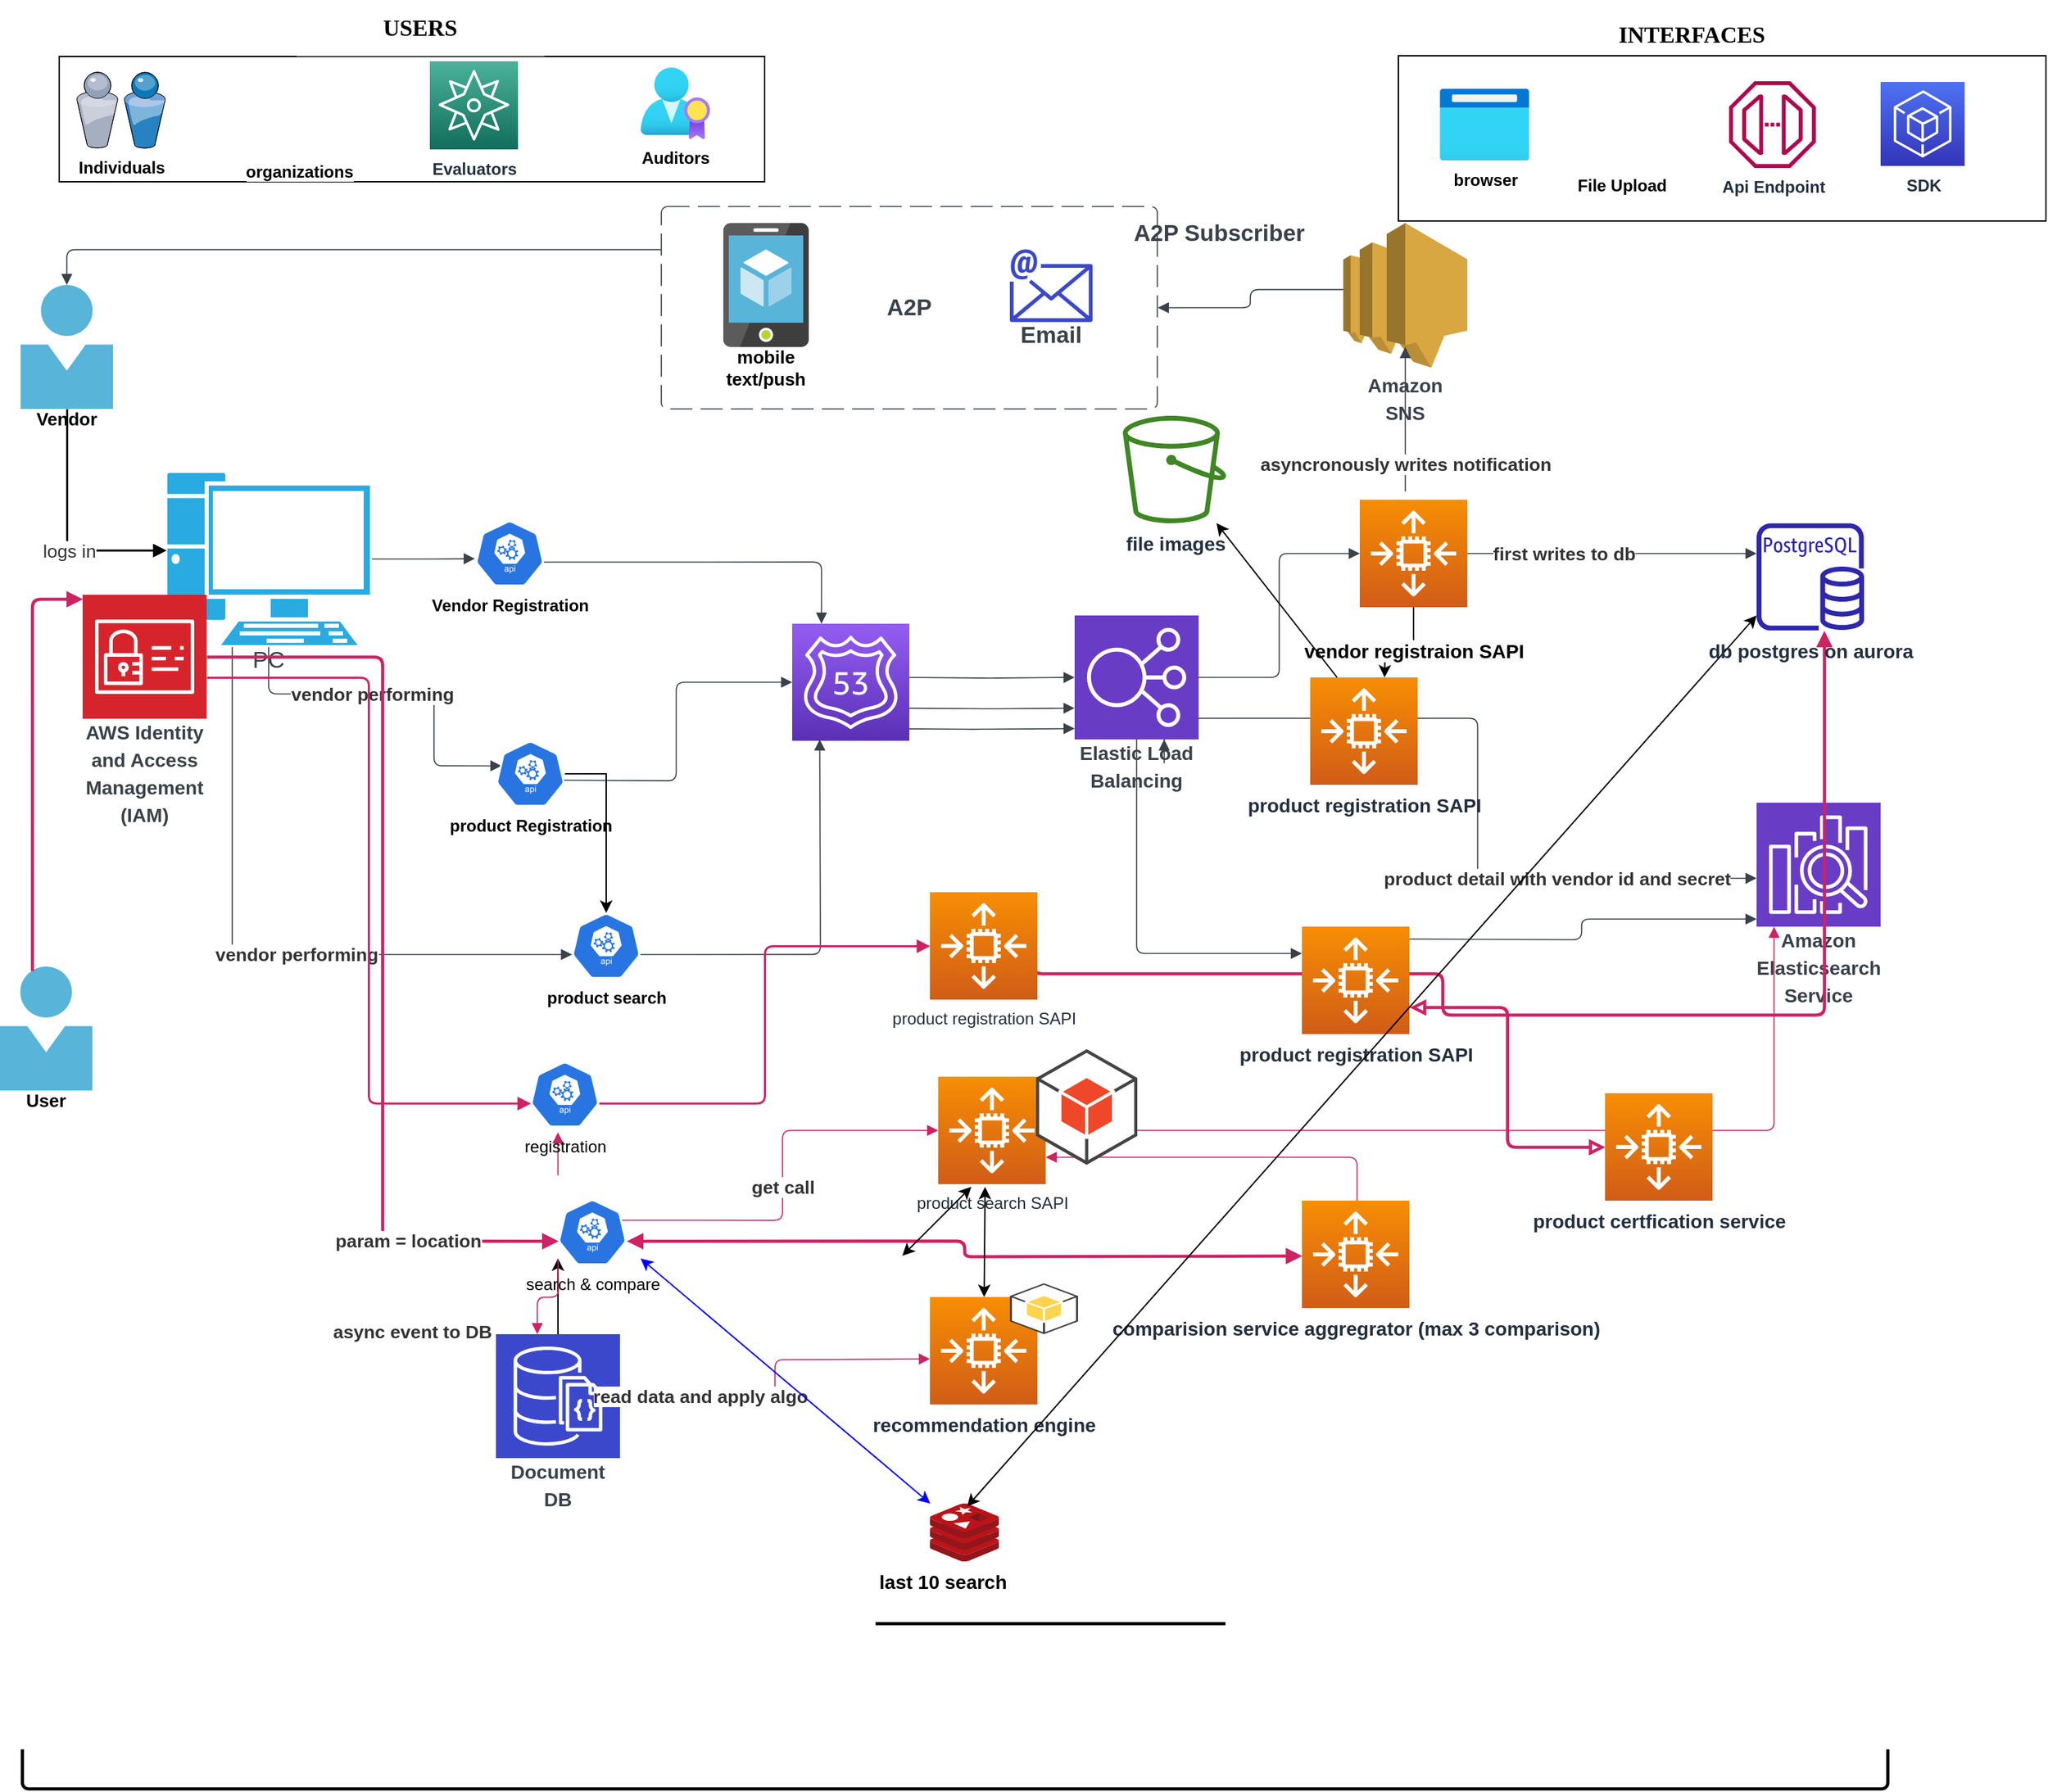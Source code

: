 <mxfile version="21.5.2" type="github">
  <diagram name="Page-1" id="mvn6tCnARTkxNyPKDhiE">
    <mxGraphModel dx="1606" dy="1859" grid="1" gridSize="10" guides="1" tooltips="1" connect="1" arrows="1" fold="1" page="1" pageScale="1" pageWidth="850" pageHeight="1100" math="0" shadow="0">
      <root>
        <mxCell id="0" />
        <mxCell id="1" parent="0" />
        <mxCell id="f9wn1F7N15Fy2SOWcpJd-1" value="&lt;b&gt;Vendor&lt;/b&gt;" style="overflow=block;blockSpacing=1;whiteSpace=wrap;image;aspect=fixed;html=1;points=[];align=center;verticalAlign=top;image=img/lib/mscae/Person.svg;fontSize=13;spacing=0;strokeColor=#3a414a;strokeOpacity=100;rounded=1;absoluteArcSize=1;arcSize=9;fillColor=#59b4d9;strokeWidth=0.8;lucidId=DI~-X_JjRrGM;" parent="1" vertex="1">
          <mxGeometry x="30" y="6" width="67" height="90" as="geometry" />
        </mxCell>
        <mxCell id="f9wn1F7N15Fy2SOWcpJd-2" value="PC" style="html=1;overflow=block;blockSpacing=1;whiteSpace=wrap;shape=mxgraph.networks.pc;fillColor=#29AAE1;strokeColor=#ffffff;labelPosition=center;verticalLabelPosition=bottom;align=center;verticalAlign=top;fontSize=16.7;fontColor=#3a414a;spacing=0;strokeOpacity=100;rounded=1;absoluteArcSize=1;arcSize=9;strokeWidth=0.8;lucidId=MK~-n8Vn4cTu;" parent="1" vertex="1">
          <mxGeometry x="135" y="141" width="150" height="128" as="geometry" />
        </mxCell>
        <mxCell id="f9wn1F7N15Fy2SOWcpJd-3" value="" style="html=1;jettySize=18;whiteSpace=wrap;fontSize=13;strokeOpacity=100;strokeWidth=1.5;rounded=1;arcSize=12;edgeStyle=orthogonalEdgeStyle;startArrow=none;endArrow=block;endFill=1;exitX=0.5;exitY=1;exitPerimeter=0;entryX=0.005;entryY=0.45;entryPerimeter=0;lucidId=6K~-qxqfQrkH;" parent="1" source="f9wn1F7N15Fy2SOWcpJd-1" target="f9wn1F7N15Fy2SOWcpJd-2" edge="1">
          <mxGeometry width="100" height="100" relative="1" as="geometry">
            <Array as="points" />
          </mxGeometry>
        </mxCell>
        <mxCell id="f9wn1F7N15Fy2SOWcpJd-4" value="&lt;span style=&quot;font-weight: normal;&quot;&gt;logs in&lt;/span&gt;" style="text;html=1;resizable=0;labelBackgroundColor=default;align=center;verticalAlign=middle;fontStyle=1;fontColor=#333333;fontSize=13.3;" parent="f9wn1F7N15Fy2SOWcpJd-3" vertex="1">
          <mxGeometry x="0.188" relative="1" as="geometry" />
        </mxCell>
        <mxCell id="f9wn1F7N15Fy2SOWcpJd-6" value="" style="html=1;jettySize=18;whiteSpace=wrap;fontSize=13;strokeColor=#3a414a;strokeOpacity=100;strokeWidth=0.8;rounded=1;arcSize=12;edgeStyle=orthogonalEdgeStyle;startArrow=none;endArrow=block;endFill=1;exitX=1;exitY=0.5;exitPerimeter=0;entryX=-0.003;entryY=0.813;entryPerimeter=0;lucidId=tQ~-79tuGJfa;" parent="1" source="f9wn1F7N15Fy2SOWcpJd-2" edge="1">
          <mxGeometry width="100" height="100" relative="1" as="geometry">
            <Array as="points" />
            <mxPoint x="359.64" y="204.78" as="targetPoint" />
          </mxGeometry>
        </mxCell>
        <mxCell id="f9wn1F7N15Fy2SOWcpJd-8" value="&lt;b&gt;&lt;font style=&quot;font-size: 14px;&quot;&gt;Amazon Elasticsearch Service&lt;/font&gt;&lt;/b&gt;" style="html=1;overflow=block;blockSpacing=1;whiteSpace=wrap;shape=mxgraph.aws4.resourceIcon;resIcon=mxgraph.aws4.elasticsearch_service;labelPosition=center;verticalLabelPosition=bottom;align=center;verticalAlign=top;strokeColor=#ffffff;pointerEvents=1;fontSize=16.7;fontColor=#3a414a;spacing=0;strokeOpacity=100;rounded=1;absoluteArcSize=1;arcSize=9;fillColor=#693cc5;strokeWidth=0.8;lucidId=M_~-8EvzM7F_;" parent="1" vertex="1">
          <mxGeometry x="1290" y="382" width="90" height="90" as="geometry" />
        </mxCell>
        <mxCell id="f9wn1F7N15Fy2SOWcpJd-11" value="&lt;font style=&quot;font-size: 14px;&quot;&gt;&lt;b&gt;Elastic Load Balancing&lt;/b&gt;&lt;/font&gt;" style="html=1;overflow=block;blockSpacing=1;whiteSpace=wrap;shape=mxgraph.aws4.resourceIcon;resIcon=mxgraph.aws4.elastic_load_balancing;labelPosition=center;verticalLabelPosition=bottom;align=center;verticalAlign=top;strokeColor=#ffffff;pointerEvents=1;fontSize=16.7;fontColor=#3a414a;spacing=0;strokeOpacity=100;rounded=1;absoluteArcSize=1;arcSize=9;fillColor=#693cc5;strokeWidth=0.8;lucidId=Mca_53OAnX2m;" parent="1" vertex="1">
          <mxGeometry x="795" y="246" width="90" height="90" as="geometry" />
        </mxCell>
        <mxCell id="f9wn1F7N15Fy2SOWcpJd-12" value="" style="html=1;jettySize=18;whiteSpace=wrap;fontSize=13;strokeColor=#3a414a;strokeOpacity=100;strokeWidth=0.8;rounded=1;arcSize=12;edgeStyle=orthogonalEdgeStyle;startArrow=none;endArrow=block;endFill=1;exitX=0.995;exitY=0.63;exitPerimeter=0;entryX=0.25;entryY=0;entryPerimeter=0;lucidId=9ca_01ATHaB5;entryDx=0;entryDy=0;exitDx=0;exitDy=0;" parent="1" source="f9wn1F7N15Fy2SOWcpJd-140" target="f9wn1F7N15Fy2SOWcpJd-71" edge="1">
          <mxGeometry width="100" height="100" relative="1" as="geometry">
            <Array as="points" />
            <mxPoint x="480.36" y="201" as="sourcePoint" />
            <mxPoint x="589.32" y="291" as="targetPoint" />
          </mxGeometry>
        </mxCell>
        <mxCell id="f9wn1F7N15Fy2SOWcpJd-13" value="" style="html=1;jettySize=18;whiteSpace=wrap;fontSize=13;strokeColor=#3a414a;strokeOpacity=100;strokeWidth=0.8;rounded=1;arcSize=12;edgeStyle=orthogonalEdgeStyle;startArrow=none;endArrow=block;endFill=1;exitY=1;exitPerimeter=0;entryY=1;entryPerimeter=0;lucidId=fda_dZjMfEpc;" parent="1" source="f9wn1F7N15Fy2SOWcpJd-11" target="f9wn1F7N15Fy2SOWcpJd-11" edge="1">
          <mxGeometry width="100" height="100" relative="1" as="geometry">
            <Array as="points">
              <mxPoint x="860" y="356" generated="1" />
              <mxPoint x="860" y="356" generated="1" />
            </Array>
          </mxGeometry>
        </mxCell>
        <mxCell id="f9wn1F7N15Fy2SOWcpJd-14" value="" style="html=1;jettySize=18;whiteSpace=wrap;fontSize=13;strokeColor=#3a414a;strokeOpacity=100;strokeWidth=0.8;rounded=1;arcSize=12;edgeStyle=orthogonalEdgeStyle;startArrow=none;endArrow=block;endFill=1;exitX=0.951;exitY=0.5;exitPerimeter=0;entryX=0;entryY=0.5;entryPerimeter=0;lucidId=4ga_.YXV-hwR;" parent="1" target="f9wn1F7N15Fy2SOWcpJd-11" edge="1">
          <mxGeometry width="100" height="100" relative="1" as="geometry">
            <Array as="points" />
            <mxPoint x="670.59" y="291" as="sourcePoint" />
          </mxGeometry>
        </mxCell>
        <mxCell id="f9wn1F7N15Fy2SOWcpJd-16" value="" style="html=1;jettySize=18;whiteSpace=wrap;fontSize=13;strokeColor=#3a414a;strokeOpacity=100;strokeWidth=0.8;rounded=1;arcSize=12;edgeStyle=orthogonalEdgeStyle;startArrow=none;endArrow=block;endFill=1;exitX=1;exitY=0.5;exitPerimeter=0;lucidId=Mha_0IgWTY9B;entryX=0;entryY=0.5;entryDx=0;entryDy=0;entryPerimeter=0;" parent="1" source="f9wn1F7N15Fy2SOWcpJd-11" target="f9wn1F7N15Fy2SOWcpJd-73" edge="1">
          <mxGeometry width="100" height="100" relative="1" as="geometry">
            <Array as="points" />
            <mxPoint x="990" y="201" as="targetPoint" />
          </mxGeometry>
        </mxCell>
        <mxCell id="f9wn1F7N15Fy2SOWcpJd-17" value="" style="html=1;jettySize=18;whiteSpace=wrap;fontSize=13;strokeColor=#3a414a;strokeOpacity=100;strokeWidth=0.8;rounded=1;arcSize=12;edgeStyle=orthogonalEdgeStyle;startArrow=none;endArrow=block;endFill=1;exitX=1;exitY=0.5;exitPerimeter=0;entryX=0;entryY=0.5;entryPerimeter=0;lucidId=pna_scJG6Cz.;" parent="1" edge="1">
          <mxGeometry width="100" height="100" relative="1" as="geometry">
            <Array as="points" />
            <mxPoint x="1080" y="201" as="sourcePoint" />
            <mxPoint x="1290" y="201" as="targetPoint" />
          </mxGeometry>
        </mxCell>
        <mxCell id="f9wn1F7N15Fy2SOWcpJd-18" value="first writes to db" style="text;html=1;resizable=0;labelBackgroundColor=default;align=center;verticalAlign=middle;fontStyle=1;fontColor=#333333;fontSize=13.3;" parent="f9wn1F7N15Fy2SOWcpJd-17" vertex="1">
          <mxGeometry x="-0.336" relative="1" as="geometry" />
        </mxCell>
        <mxCell id="f9wn1F7N15Fy2SOWcpJd-19" value="" style="html=1;jettySize=18;whiteSpace=wrap;fontSize=13;strokeColor=#3a414a;strokeOpacity=100;strokeWidth=0.8;rounded=1;arcSize=12;edgeStyle=orthogonalEdgeStyle;startArrow=none;endArrow=block;endFill=1;exitX=0.505;exitY=-0.006;exitPerimeter=0;lucidId=Kra_t8svtV8e;entryX=0;entryY=0.5;entryDx=0;entryDy=0;entryPerimeter=0;" parent="1" target="f9wn1F7N15Fy2SOWcpJd-71" edge="1">
          <mxGeometry width="100" height="100" relative="1" as="geometry">
            <Array as="points" />
            <mxPoint x="420.6" y="365.64" as="sourcePoint" />
            <mxPoint x="589.32" y="316.83" as="targetPoint" />
          </mxGeometry>
        </mxCell>
        <mxCell id="f9wn1F7N15Fy2SOWcpJd-20" value="" style="html=1;jettySize=18;whiteSpace=wrap;fontSize=13;strokeColor=#3a414a;strokeOpacity=100;strokeWidth=0.8;rounded=1;arcSize=12;edgeStyle=orthogonalEdgeStyle;startArrow=none;endArrow=block;endFill=1;exitX=0.978;exitY=0.748;exitPerimeter=0;entryX=0;entryY=0.748;entryPerimeter=0;lucidId=Yra_KL.sEoY9;" parent="1" target="f9wn1F7N15Fy2SOWcpJd-11" edge="1">
          <mxGeometry width="100" height="100" relative="1" as="geometry">
            <Array as="points" />
            <mxPoint x="673.02" y="313.32" as="sourcePoint" />
          </mxGeometry>
        </mxCell>
        <mxCell id="f9wn1F7N15Fy2SOWcpJd-21" value="" style="html=1;jettySize=18;whiteSpace=wrap;fontSize=13;strokeColor=#3a414a;strokeOpacity=100;strokeWidth=0.8;rounded=1;arcSize=12;edgeStyle=orthogonalEdgeStyle;startArrow=none;endArrow=block;endFill=1;exitX=1;exitY=0.83;exitPerimeter=0;entryX=0;entryY=0.61;entryPerimeter=0;lucidId=8ra_spocHN0w;" parent="1" source="f9wn1F7N15Fy2SOWcpJd-11" target="f9wn1F7N15Fy2SOWcpJd-8" edge="1">
          <mxGeometry width="100" height="100" relative="1" as="geometry">
            <Array as="points" />
          </mxGeometry>
        </mxCell>
        <mxCell id="f9wn1F7N15Fy2SOWcpJd-22" value="product detail with vendor id and secret" style="text;html=1;resizable=0;labelBackgroundColor=default;align=center;verticalAlign=middle;fontStyle=1;fontColor=#333333;fontSize=13.3;" parent="f9wn1F7N15Fy2SOWcpJd-21" vertex="1">
          <mxGeometry x="0.442" relative="1" as="geometry" />
        </mxCell>
        <mxCell id="f9wn1F7N15Fy2SOWcpJd-23" value="&lt;b&gt;&lt;font style=&quot;font-size: 14px;&quot;&gt;Amazon SNS&lt;/font&gt;&lt;/b&gt;" style="html=1;overflow=block;blockSpacing=1;whiteSpace=wrap;shape=mxgraph.aws3.sns;labelPosition=center;verticalLabelPosition=bottom;align=center;verticalAlign=top;pointerEvents=1;fontSize=16.7;fontColor=#3a414a;spacing=3.8;strokeColor=#3a414a;strokeOpacity=100;rounded=1;absoluteArcSize=1;arcSize=9;fillColor=#d9a741;strokeWidth=0.8;lucidId=Dxa_eOKbAq~v;" parent="1" vertex="1">
          <mxGeometry x="990" y="-39" width="90" height="105" as="geometry" />
        </mxCell>
        <mxCell id="f9wn1F7N15Fy2SOWcpJd-24" value="" style="html=1;jettySize=18;whiteSpace=wrap;fontSize=13;strokeColor=#3a414a;strokeOpacity=100;strokeWidth=0.8;rounded=1;arcSize=12;edgeStyle=orthogonalEdgeStyle;startArrow=none;endArrow=block;endFill=1;exitX=0.5;exitY=0;exitPerimeter=0;lucidId=Sxa_vjdPD8M5;" parent="1" edge="1">
          <mxGeometry width="100" height="100" relative="1" as="geometry">
            <Array as="points" />
            <mxPoint x="1035" y="51" as="targetPoint" />
            <mxPoint x="1035" y="156" as="sourcePoint" />
          </mxGeometry>
        </mxCell>
        <mxCell id="f9wn1F7N15Fy2SOWcpJd-25" value="asyncronously writes notification " style="text;html=1;resizable=0;labelBackgroundColor=default;align=center;verticalAlign=middle;fontStyle=1;fontColor=#333333;fontSize=13.3;" parent="f9wn1F7N15Fy2SOWcpJd-24" vertex="1">
          <mxGeometry x="-0.608" relative="1" as="geometry" />
        </mxCell>
        <mxCell id="f9wn1F7N15Fy2SOWcpJd-26" value="" style="html=1;jettySize=18;whiteSpace=wrap;fontSize=13;strokeColor=#3a414a;strokeOpacity=100;strokeWidth=0.8;rounded=1;arcSize=12;edgeStyle=orthogonalEdgeStyle;startArrow=none;endArrow=block;endFill=1;exitX=0;exitY=0.46;exitPerimeter=0;entryX=1.001;entryY=0.5;entryPerimeter=0;lucidId=bAa_P5x3ayNK;" parent="1" source="f9wn1F7N15Fy2SOWcpJd-23" target="f9wn1F7N15Fy2SOWcpJd-27" edge="1">
          <mxGeometry width="100" height="100" relative="1" as="geometry">
            <Array as="points" />
          </mxGeometry>
        </mxCell>
        <mxCell id="f9wn1F7N15Fy2SOWcpJd-27" value="&lt;b&gt;A2P&lt;/b&gt;" style="html=1;overflow=block;blockSpacing=1;whiteSpace=wrap;fontSize=16.7;fontColor=#3a414a;spacing=3.8;strokeColor=#3a414a;strokeOpacity=100;rounded=1;absoluteArcSize=1;arcSize=9;dashed=1;fixDash=1;dashPattern=16 6;strokeWidth=0.8;lucidId=CEa_uI_kpD.g;" parent="1" vertex="1">
          <mxGeometry x="495" y="-51" width="360" height="147" as="geometry" />
        </mxCell>
        <mxCell id="f9wn1F7N15Fy2SOWcpJd-28" value="&lt;b&gt;mobile text/push&lt;/b&gt;" style="overflow=block;blockSpacing=1;whiteSpace=wrap;image;aspect=fixed;html=1;points=[];align=center;verticalAlign=top;image=img/lib/mscae/App_Service_Mobile_App.svg;fontSize=13;spacing=0;strokeColor=#3a414a;strokeOpacity=100;rounded=1;absoluteArcSize=1;arcSize=9;fillColor=#59B4D9;strokeWidth=0.8;lucidId=LFa_h1SW_Ddq;" parent="1" vertex="1">
          <mxGeometry x="540" y="-39" width="62" height="90" as="geometry" />
        </mxCell>
        <mxCell id="f9wn1F7N15Fy2SOWcpJd-29" value="&lt;b&gt;Email&lt;/b&gt;" style="html=1;overflow=block;blockSpacing=1;whiteSpace=wrap;shape=mxgraph.aws4.email;verticalLabelPosition=bottom;align=center;verticalAlign=top;pointerEvents=1;fontSize=16.7;fontColor=#3a414a;spacing=0;strokeColor=#3a414a;strokeOpacity=100;rounded=1;absoluteArcSize=1;arcSize=9;fillColor=#3b48cc;strokeWidth=0.8;lucidId=FGa_~jV1.sAg;" parent="1" vertex="1">
          <mxGeometry x="748" y="-20" width="60" height="53" as="geometry" />
        </mxCell>
        <mxCell id="f9wn1F7N15Fy2SOWcpJd-30" value="" style="html=1;jettySize=18;whiteSpace=wrap;fontSize=13;strokeColor=#3a414a;strokeOpacity=100;strokeWidth=0.8;rounded=1;arcSize=12;edgeStyle=orthogonalEdgeStyle;startArrow=none;endArrow=block;endFill=1;exitX=-0.001;exitY=0.213;exitPerimeter=0;entryX=0.5;entryY=0;entryPerimeter=0;lucidId=QGa_ZTwvlfg~;" parent="1" source="f9wn1F7N15Fy2SOWcpJd-27" target="f9wn1F7N15Fy2SOWcpJd-1" edge="1">
          <mxGeometry width="100" height="100" relative="1" as="geometry">
            <Array as="points" />
          </mxGeometry>
        </mxCell>
        <mxCell id="f9wn1F7N15Fy2SOWcpJd-31" value="&lt;b&gt;A2P Subscriber&lt;/b&gt;" style="html=1;overflow=block;blockSpacing=1;whiteSpace=wrap;fontSize=16.7;fontColor=#3a414a;spacing=3.8;strokeOpacity=0;fillOpacity=0;rounded=1;absoluteArcSize=1;arcSize=9;fillColor=#ffffff;strokeWidth=0.8;lucidId=4Ga_u6XOP5Oi;" parent="1" vertex="1">
          <mxGeometry x="810" y="-54" width="180" height="45" as="geometry" />
        </mxCell>
        <mxCell id="f9wn1F7N15Fy2SOWcpJd-33" value="" style="html=1;jettySize=18;whiteSpace=wrap;fontSize=13;strokeColor=#3a414a;strokeOpacity=100;strokeWidth=0.8;rounded=1;arcSize=12;edgeStyle=orthogonalEdgeStyle;startArrow=none;endArrow=block;endFill=1;exitX=0.5;exitY=1;exitPerimeter=0;entryX=0.08;entryY=0.38;entryPerimeter=0;lucidId=kKa_PH37y3oG;entryDx=0;entryDy=0;" parent="1" source="f9wn1F7N15Fy2SOWcpJd-2" target="f9wn1F7N15Fy2SOWcpJd-141" edge="1">
          <mxGeometry width="100" height="100" relative="1" as="geometry">
            <Array as="points">
              <mxPoint x="210" y="303" />
              <mxPoint x="330" y="303" />
              <mxPoint x="330" y="355" />
            </Array>
            <mxPoint x="359.64" y="392.1" as="targetPoint" />
          </mxGeometry>
        </mxCell>
        <mxCell id="f9wn1F7N15Fy2SOWcpJd-34" value="vendor performing" style="text;html=1;resizable=0;labelBackgroundColor=default;align=center;verticalAlign=middle;fontStyle=1;fontColor=#333333;fontSize=13.3;" parent="f9wn1F7N15Fy2SOWcpJd-33" vertex="1">
          <mxGeometry x="-0.15" relative="1" as="geometry">
            <mxPoint as="offset" />
          </mxGeometry>
        </mxCell>
        <mxCell id="f9wn1F7N15Fy2SOWcpJd-35" value="&lt;b&gt;&lt;font style=&quot;font-size: 14px;&quot;&gt;AWS Identity and Access Management (IAM)&lt;/font&gt;&lt;/b&gt;" style="html=1;overflow=block;blockSpacing=1;whiteSpace=wrap;shape=mxgraph.aws4.resourceIcon;resIcon=mxgraph.aws4.identity_and_access_management;labelPosition=center;verticalLabelPosition=bottom;align=center;verticalAlign=top;strokeColor=#ffffff;pointerEvents=1;fontSize=16.7;fontColor=#3a414a;spacing=0;strokeOpacity=100;rounded=1;absoluteArcSize=1;arcSize=9;fillColor=#d6242d;strokeWidth=0.8;lucidId=gLa_3A7sYLpi;" parent="1" vertex="1">
          <mxGeometry x="75" y="231" width="90" height="90" as="geometry" />
        </mxCell>
        <mxCell id="f9wn1F7N15Fy2SOWcpJd-37" value="" style="html=1;jettySize=18;whiteSpace=wrap;fontSize=13;strokeColor=#3a414a;strokeOpacity=100;strokeWidth=0.8;rounded=1;arcSize=12;edgeStyle=orthogonalEdgeStyle;startArrow=none;endArrow=block;endFill=1;exitX=0.324;exitY=1;exitPerimeter=0;entryX=0.005;entryY=0.63;entryPerimeter=0;lucidId=ZLa_MNG0NjS_;entryDx=0;entryDy=0;" parent="1" source="f9wn1F7N15Fy2SOWcpJd-2" target="f9wn1F7N15Fy2SOWcpJd-142" edge="1">
          <mxGeometry width="100" height="100" relative="1" as="geometry">
            <Array as="points" />
            <mxPoint x="359.64" y="509.38" as="targetPoint" />
          </mxGeometry>
        </mxCell>
        <mxCell id="f9wn1F7N15Fy2SOWcpJd-38" value="vendor performing" style="text;html=1;resizable=0;labelBackgroundColor=default;align=center;verticalAlign=middle;fontStyle=1;fontColor=#333333;fontSize=13.3;" parent="f9wn1F7N15Fy2SOWcpJd-37" vertex="1">
          <mxGeometry x="0.147" relative="1" as="geometry">
            <mxPoint as="offset" />
          </mxGeometry>
        </mxCell>
        <mxCell id="f9wn1F7N15Fy2SOWcpJd-39" value="" style="html=1;jettySize=18;whiteSpace=wrap;fontSize=13;strokeColor=#3a414a;strokeOpacity=100;strokeWidth=0.8;rounded=1;arcSize=12;edgeStyle=orthogonalEdgeStyle;startArrow=none;endArrow=block;endFill=1;exitX=0.995;exitY=0.63;exitPerimeter=0;lucidId=aOa_GIA3QxG~;exitDx=0;exitDy=0;" parent="1" source="f9wn1F7N15Fy2SOWcpJd-142" edge="1">
          <mxGeometry width="100" height="100" relative="1" as="geometry">
            <Array as="points" />
            <mxPoint x="610" y="336" as="targetPoint" />
            <mxPoint x="480.36" y="515.92" as="sourcePoint" />
          </mxGeometry>
        </mxCell>
        <mxCell id="f9wn1F7N15Fy2SOWcpJd-40" value="" style="html=1;jettySize=18;whiteSpace=wrap;fontSize=13;strokeColor=#3a414a;strokeOpacity=100;strokeWidth=0.8;rounded=1;arcSize=12;edgeStyle=orthogonalEdgeStyle;startArrow=none;endArrow=block;endFill=1;exitX=0.677;exitY=0.913;exitPerimeter=0;entryX=0;entryY=0.913;entryPerimeter=0;lucidId=tOa_B6XaRelc;" parent="1" target="f9wn1F7N15Fy2SOWcpJd-11" edge="1">
          <mxGeometry width="100" height="100" relative="1" as="geometry">
            <Array as="points" />
            <mxPoint x="645.93" y="328.17" as="sourcePoint" />
          </mxGeometry>
        </mxCell>
        <mxCell id="f9wn1F7N15Fy2SOWcpJd-42" value="" style="html=1;jettySize=18;whiteSpace=wrap;fontSize=13;strokeColor=#3a414a;strokeOpacity=100;strokeWidth=0.8;rounded=1;arcSize=12;edgeStyle=orthogonalEdgeStyle;startArrow=none;endArrow=block;endFill=1;exitX=0.5;exitY=1;exitPerimeter=0;entryX=0;entryY=0.25;entryPerimeter=0;lucidId=dPa_OBWUHrHp;entryDx=0;entryDy=0;" parent="1" source="f9wn1F7N15Fy2SOWcpJd-11" target="f9wn1F7N15Fy2SOWcpJd-82" edge="1">
          <mxGeometry width="100" height="100" relative="1" as="geometry">
            <Array as="points" />
            <mxPoint x="945" y="481" as="targetPoint" />
          </mxGeometry>
        </mxCell>
        <mxCell id="f9wn1F7N15Fy2SOWcpJd-43" value="" style="html=1;jettySize=18;whiteSpace=wrap;fontSize=13;strokeColor=#3a414a;strokeOpacity=100;strokeWidth=0.8;rounded=1;arcSize=12;edgeStyle=orthogonalEdgeStyle;startArrow=none;endArrow=block;endFill=1;exitX=1;exitY=0.5;exitPerimeter=0;entryX=0;entryY=0.939;entryPerimeter=0;lucidId=oPa_ywHwt6kW;" parent="1" target="f9wn1F7N15Fy2SOWcpJd-8" edge="1">
          <mxGeometry width="100" height="100" relative="1" as="geometry">
            <Array as="points" />
            <mxPoint x="1035" y="481" as="sourcePoint" />
          </mxGeometry>
        </mxCell>
        <mxCell id="f9wn1F7N15Fy2SOWcpJd-44" value="&lt;b&gt;User&lt;/b&gt;" style="overflow=block;blockSpacing=1;whiteSpace=wrap;image;aspect=fixed;html=1;points=[];align=center;verticalAlign=top;image=img/lib/mscae/Person.svg;fontSize=13;spacing=0;strokeColor=#3a414a;strokeOpacity=100;rounded=1;absoluteArcSize=1;arcSize=9;fillColor=#59b4d9;strokeWidth=0.8;lucidId=IKu_mU-H5LdL;" parent="1" vertex="1">
          <mxGeometry x="15" y="501" width="67" height="90" as="geometry" />
        </mxCell>
        <mxCell id="f9wn1F7N15Fy2SOWcpJd-45" value="" style="html=1;jettySize=18;whiteSpace=wrap;fontSize=13;strokeColor=#cd2264;strokeOpacity=100;strokeWidth=2.3;rounded=1;arcSize=12;edgeStyle=orthogonalEdgeStyle;startArrow=none;endArrow=block;endFill=1;exitX=0.348;exitY=0.033;exitPerimeter=0;entryX=0;entryY=0.033;entryPerimeter=0;lucidId=wQu_.CbG.YPC;" parent="1" source="f9wn1F7N15Fy2SOWcpJd-44" target="f9wn1F7N15Fy2SOWcpJd-35" edge="1">
          <mxGeometry width="100" height="100" relative="1" as="geometry">
            <Array as="points" />
          </mxGeometry>
        </mxCell>
        <mxCell id="f9wn1F7N15Fy2SOWcpJd-47" value="" style="html=1;jettySize=18;whiteSpace=wrap;fontSize=13;strokeColor=#cd2264;strokeOpacity=100;strokeWidth=2.3;rounded=1;arcSize=12;edgeStyle=orthogonalEdgeStyle;startArrow=none;endArrow=block;endFill=1;exitX=1;exitY=0.5;exitPerimeter=0;lucidId=KYu_MMwLd1RU;entryX=0.005;entryY=0.63;entryDx=0;entryDy=0;entryPerimeter=0;" parent="1" source="f9wn1F7N15Fy2SOWcpJd-35" target="f9wn1F7N15Fy2SOWcpJd-144" edge="1">
          <mxGeometry width="100" height="100" relative="1" as="geometry">
            <Array as="points" />
            <mxPoint x="360" y="692" as="targetPoint" />
          </mxGeometry>
        </mxCell>
        <mxCell id="f9wn1F7N15Fy2SOWcpJd-48" value="param = location" style="text;html=1;resizable=0;labelBackgroundColor=default;align=center;verticalAlign=middle;fontStyle=1;fontColor=#333333;fontSize=13.3;" parent="f9wn1F7N15Fy2SOWcpJd-47" vertex="1">
          <mxGeometry x="0.677" relative="1" as="geometry" />
        </mxCell>
        <mxCell id="f9wn1F7N15Fy2SOWcpJd-51" value="" style="html=1;jettySize=18;whiteSpace=wrap;fontSize=13;strokeColor=#cd2264;strokeOpacity=100;strokeWidth=0.8;rounded=1;arcSize=12;edgeStyle=orthogonalEdgeStyle;startArrow=none;endArrow=block;endFill=1;exitX=0.7;exitY=0.318;exitPerimeter=0;entryX=0;entryY=0.5;entryPerimeter=0;lucidId=k-u_DXUy.dm9;entryDx=0;entryDy=0;exitDx=0;exitDy=0;" parent="1" source="f9wn1F7N15Fy2SOWcpJd-144" target="f9wn1F7N15Fy2SOWcpJd-77" edge="1">
          <mxGeometry width="100" height="100" relative="1" as="geometry">
            <Array as="points" />
            <mxPoint x="480.36" y="671.18" as="sourcePoint" />
            <mxPoint x="690" y="621" as="targetPoint" />
          </mxGeometry>
        </mxCell>
        <mxCell id="f9wn1F7N15Fy2SOWcpJd-52" value="get call" style="text;html=1;resizable=0;labelBackgroundColor=default;align=center;verticalAlign=middle;fontStyle=1;fontColor=#333333;fontSize=13.3;" parent="f9wn1F7N15Fy2SOWcpJd-51" vertex="1">
          <mxGeometry relative="1" as="geometry" />
        </mxCell>
        <mxCell id="f9wn1F7N15Fy2SOWcpJd-53" value="" style="html=1;jettySize=18;whiteSpace=wrap;fontSize=13;strokeColor=#cd2264;strokeOpacity=100;strokeWidth=0.8;rounded=1;arcSize=12;edgeStyle=orthogonalEdgeStyle;startArrow=none;endArrow=block;endFill=1;entryX=0.141;entryY=1;entryPerimeter=0;lucidId=v-u_vSRw.4OV;" parent="1" source="f9wn1F7N15Fy2SOWcpJd-77" target="f9wn1F7N15Fy2SOWcpJd-8" edge="1">
          <mxGeometry width="100" height="100" relative="1" as="geometry">
            <Array as="points" />
            <mxPoint x="780" y="621" as="sourcePoint" />
          </mxGeometry>
        </mxCell>
        <mxCell id="f9wn1F7N15Fy2SOWcpJd-93" value="" style="edgeStyle=orthogonalEdgeStyle;rounded=0;orthogonalLoop=1;jettySize=auto;html=1;" parent="1" source="f9wn1F7N15Fy2SOWcpJd-55" edge="1">
          <mxGeometry relative="1" as="geometry">
            <mxPoint x="420" y="713" as="targetPoint" />
          </mxGeometry>
        </mxCell>
        <mxCell id="f9wn1F7N15Fy2SOWcpJd-55" value="&lt;font style=&quot;font-size: 14px;&quot;&gt;&lt;b&gt;Document DB&lt;/b&gt;&lt;/font&gt;" style="html=1;overflow=block;blockSpacing=1;whiteSpace=wrap;shape=mxgraph.aws4.resourceIcon;resIcon=mxgraph.aws4.documentdb_with_mongodb_compatibility;verticalLabelPosition=bottom;align=center;verticalAlign=top;strokeColor=#ffffff;pointerEvents=1;fontSize=16.7;fontColor=#3a414a;spacing=0;strokeOpacity=100;rounded=1;absoluteArcSize=1;arcSize=9;fillColor=#3b48cc;strokeWidth=0.8;lucidId=Vdv_FUB0yAIt;" parent="1" vertex="1">
          <mxGeometry x="375" y="768" width="90" height="90" as="geometry" />
        </mxCell>
        <mxCell id="f9wn1F7N15Fy2SOWcpJd-56" value="" style="html=1;jettySize=18;whiteSpace=wrap;fontSize=13;strokeColor=#cd2264;strokeOpacity=100;strokeWidth=0.8;rounded=1;arcSize=12;edgeStyle=orthogonalEdgeStyle;startArrow=none;endArrow=block;endFill=1;exitX=0.5;exitY=1.006;exitPerimeter=0;entryX=0.333;entryY=0;entryPerimeter=0;lucidId=Mqv_x2kXnqV6;" parent="1" target="f9wn1F7N15Fy2SOWcpJd-55" edge="1">
          <mxGeometry width="100" height="100" relative="1" as="geometry">
            <Array as="points" />
            <mxPoint x="420" y="713.36" as="sourcePoint" />
          </mxGeometry>
        </mxCell>
        <mxCell id="f9wn1F7N15Fy2SOWcpJd-57" value="async event to DB" style="text;html=1;resizable=0;labelBackgroundColor=default;align=center;verticalAlign=middle;fontStyle=1;fontColor=#333333;fontSize=13.3;" parent="f9wn1F7N15Fy2SOWcpJd-56" vertex="1">
          <mxGeometry x="-0.19" relative="1" as="geometry">
            <mxPoint x="-106" y="25" as="offset" />
          </mxGeometry>
        </mxCell>
        <mxCell id="f9wn1F7N15Fy2SOWcpJd-58" value="" style="html=1;jettySize=18;whiteSpace=wrap;fontSize=13;strokeColor=#cd2264;strokeOpacity=100;strokeWidth=0.8;rounded=1;arcSize=12;edgeStyle=orthogonalEdgeStyle;startArrow=block;startFill=1;endArrow=block;endFill=1;exitX=1;exitY=0.5;exitPerimeter=0;entryX=0;entryY=0.5;entryPerimeter=0;lucidId=Xqv_Snlq5Jwr;" parent="1" source="f9wn1F7N15Fy2SOWcpJd-55" edge="1">
          <mxGeometry width="100" height="100" relative="1" as="geometry">
            <Array as="points" />
            <mxPoint x="690" y="786" as="targetPoint" />
          </mxGeometry>
        </mxCell>
        <mxCell id="f9wn1F7N15Fy2SOWcpJd-59" value="read data and apply algo" style="text;html=1;resizable=0;labelBackgroundColor=default;align=center;verticalAlign=middle;fontStyle=1;fontColor=#333333;fontSize=13.3;" parent="f9wn1F7N15Fy2SOWcpJd-58" vertex="1">
          <mxGeometry x="-0.543" relative="1" as="geometry">
            <mxPoint as="offset" />
          </mxGeometry>
        </mxCell>
        <mxCell id="f9wn1F7N15Fy2SOWcpJd-61" value="" style="html=1;jettySize=18;whiteSpace=wrap;fontSize=13;strokeColor=#cd2264;strokeOpacity=100;strokeWidth=2.3;rounded=1;arcSize=12;edgeStyle=orthogonalEdgeStyle;startArrow=block;startFill=1;endArrow=block;endFill=1;exitX=0.995;exitY=0.63;exitPerimeter=0;entryX=0;entryY=0.5;entryPerimeter=0;lucidId=HVv_LsIM2C4y;exitDx=0;exitDy=0;" parent="1" source="f9wn1F7N15Fy2SOWcpJd-144" edge="1">
          <mxGeometry width="100" height="100" relative="1" as="geometry">
            <Array as="points" />
            <mxPoint x="480.36" y="699.68" as="sourcePoint" />
            <mxPoint x="960" y="711" as="targetPoint" />
          </mxGeometry>
        </mxCell>
        <mxCell id="f9wn1F7N15Fy2SOWcpJd-62" value="" style="html=1;jettySize=18;whiteSpace=wrap;fontSize=13;strokeColor=#cd2264;strokeOpacity=100;strokeWidth=0.8;rounded=1;arcSize=12;edgeStyle=orthogonalEdgeStyle;startArrow=none;endArrow=block;endFill=1;exitX=0.513;exitY=0;exitPerimeter=0;lucidId=PVv_ZhhfFz94;entryX=1;entryY=0.75;entryDx=0;entryDy=0;entryPerimeter=0;exitDx=0;exitDy=0;" parent="1" source="f9wn1F7N15Fy2SOWcpJd-83" target="f9wn1F7N15Fy2SOWcpJd-77" edge="1">
          <mxGeometry width="100" height="100" relative="1" as="geometry">
            <Array as="points" />
            <mxPoint x="1005" y="666" as="sourcePoint" />
            <mxPoint x="780" y="638.37" as="targetPoint" />
          </mxGeometry>
        </mxCell>
        <mxCell id="f9wn1F7N15Fy2SOWcpJd-64" value="" style="html=1;jettySize=18;whiteSpace=wrap;fontSize=13;strokeColor=#cd2264;strokeOpacity=100;strokeWidth=0.8;rounded=1;arcSize=12;edgeStyle=orthogonalEdgeStyle;startArrow=none;endArrow=block;endFill=1;exitX=0.5;exitY=-0.006;exitPerimeter=0;entryX=0.5;entryY=1.006;entryPerimeter=0;lucidId=iXv_MSd~e67A;" parent="1" edge="1">
          <mxGeometry width="100" height="100" relative="1" as="geometry">
            <Array as="points" />
            <mxPoint x="420" y="652.64" as="sourcePoint" />
            <mxPoint x="420" y="621.36" as="targetPoint" />
          </mxGeometry>
        </mxCell>
        <mxCell id="f9wn1F7N15Fy2SOWcpJd-65" value="" style="html=1;jettySize=18;whiteSpace=wrap;fontSize=13;strokeColor=#cd2264;strokeOpacity=100;strokeWidth=1.5;rounded=1;arcSize=12;edgeStyle=orthogonalEdgeStyle;startArrow=none;endArrow=block;endFill=1;exitX=1;exitY=0.667;exitPerimeter=0;entryX=0.005;entryY=0.63;entryPerimeter=0;lucidId=AXv_Atp6tEvC;entryDx=0;entryDy=0;" parent="1" source="f9wn1F7N15Fy2SOWcpJd-35" target="f9wn1F7N15Fy2SOWcpJd-143" edge="1">
          <mxGeometry width="100" height="100" relative="1" as="geometry">
            <Array as="points" />
            <mxPoint x="359.64" y="599.22" as="targetPoint" />
          </mxGeometry>
        </mxCell>
        <mxCell id="f9wn1F7N15Fy2SOWcpJd-67" value="" style="html=1;jettySize=18;whiteSpace=wrap;fontSize=13;strokeColor=#cd2264;strokeOpacity=100;strokeWidth=1.5;rounded=1;arcSize=12;edgeStyle=orthogonalEdgeStyle;startArrow=none;endArrow=block;endFill=1;exitX=0.995;exitY=0.63;exitPerimeter=0;lucidId=yYv_He-SfbM~;entryX=0;entryY=0.5;entryDx=0;entryDy=0;entryPerimeter=0;exitDx=0;exitDy=0;" parent="1" source="f9wn1F7N15Fy2SOWcpJd-143" target="f9wn1F7N15Fy2SOWcpJd-76" edge="1">
          <mxGeometry width="100" height="100" relative="1" as="geometry">
            <Array as="points" />
            <mxPoint x="480.36" y="591" as="sourcePoint" />
            <mxPoint x="680" y="486" as="targetPoint" />
          </mxGeometry>
        </mxCell>
        <mxCell id="f9wn1F7N15Fy2SOWcpJd-68" value="" style="html=1;jettySize=18;whiteSpace=wrap;fontSize=13;strokeColor=#cd2264;strokeOpacity=100;strokeWidth=2.3;rounded=1;arcSize=12;edgeStyle=orthogonalEdgeStyle;startArrow=none;endArrow=block;endFill=1;exitX=1;exitY=0.5;exitPerimeter=0;lucidId=SYv_Q1zlrVkn;" parent="1" target="f9wn1F7N15Fy2SOWcpJd-91" edge="1">
          <mxGeometry width="100" height="100" relative="1" as="geometry">
            <Array as="points">
              <mxPoint x="765" y="506" />
              <mxPoint x="1062" y="506" />
              <mxPoint x="1062" y="536" />
              <mxPoint x="1339" y="536" />
            </Array>
            <mxPoint x="765" y="486" as="sourcePoint" />
            <mxPoint x="1319.07" y="246" as="targetPoint" />
          </mxGeometry>
        </mxCell>
        <mxCell id="f9wn1F7N15Fy2SOWcpJd-70" value="" style="html=1;jettySize=18;whiteSpace=wrap;fontSize=13;strokeColor=#cd2264;strokeOpacity=100;strokeWidth=2.3;rounded=1;arcSize=12;edgeStyle=orthogonalEdgeStyle;startArrow=block;startFill=0;endArrow=block;endFill=0;exitX=1;exitY=0.75;exitPerimeter=0;entryX=0;entryY=0.5;entryPerimeter=0;lucidId=d3O_-4e7mmII;exitDx=0;exitDy=0;entryDx=0;entryDy=0;" parent="1" source="f9wn1F7N15Fy2SOWcpJd-82" target="f9wn1F7N15Fy2SOWcpJd-84" edge="1">
          <mxGeometry width="100" height="100" relative="1" as="geometry">
            <Array as="points" />
            <mxPoint x="1022.22" y="526" as="sourcePoint" />
          </mxGeometry>
        </mxCell>
        <mxCell id="f9wn1F7N15Fy2SOWcpJd-71" value="" style="sketch=0;points=[[0,0,0],[0.25,0,0],[0.5,0,0],[0.75,0,0],[1,0,0],[0,1,0],[0.25,1,0],[0.5,1,0],[0.75,1,0],[1,1,0],[0,0.25,0],[0,0.5,0],[0,0.75,0],[1,0.25,0],[1,0.5,0],[1,0.75,0]];outlineConnect=0;fontColor=#232F3E;gradientColor=#945DF2;gradientDirection=north;fillColor=#5A30B5;strokeColor=#ffffff;dashed=0;verticalLabelPosition=bottom;verticalAlign=top;align=center;html=1;fontSize=12;fontStyle=0;aspect=fixed;shape=mxgraph.aws4.resourceIcon;resIcon=mxgraph.aws4.route_53;" parent="1" vertex="1">
          <mxGeometry x="590" y="252" width="85" height="85" as="geometry" />
        </mxCell>
        <mxCell id="f9wn1F7N15Fy2SOWcpJd-74" value="" style="edgeStyle=orthogonalEdgeStyle;rounded=0;orthogonalLoop=1;jettySize=auto;html=1;" parent="1" source="f9wn1F7N15Fy2SOWcpJd-73" edge="1">
          <mxGeometry relative="1" as="geometry">
            <mxPoint x="1020" y="291" as="targetPoint" />
          </mxGeometry>
        </mxCell>
        <mxCell id="f9wn1F7N15Fy2SOWcpJd-73" value="&lt;font style=&quot;font-size: 14px;&quot;&gt;&lt;b&gt;&lt;br&gt;&lt;span style=&quot;color: rgb(0, 0, 0); font-family: Helvetica; font-style: normal; font-variant-ligatures: normal; font-variant-caps: normal; letter-spacing: normal; orphans: 2; text-align: center; text-indent: 0px; text-transform: none; widows: 2; word-spacing: 0px; -webkit-text-stroke-width: 0px; background-color: rgb(251, 251, 251); text-decoration-thickness: initial; text-decoration-style: initial; text-decoration-color: initial; float: none; display: inline !important;&quot;&gt;vendor registraion SAPI&lt;/span&gt;&lt;br&gt;&lt;/b&gt;&lt;/font&gt;" style="sketch=0;points=[[0,0,0],[0.25,0,0],[0.5,0,0],[0.75,0,0],[1,0,0],[0,1,0],[0.25,1,0],[0.5,1,0],[0.75,1,0],[1,1,0],[0,0.25,0],[0,0.5,0],[0,0.75,0],[1,0.25,0],[1,0.5,0],[1,0.75,0]];outlineConnect=0;fontColor=#232F3E;gradientColor=#F78E04;gradientDirection=north;fillColor=#D05C17;strokeColor=#ffffff;dashed=0;verticalLabelPosition=bottom;verticalAlign=top;align=center;html=1;fontSize=12;fontStyle=0;aspect=fixed;shape=mxgraph.aws4.resourceIcon;resIcon=mxgraph.aws4.auto_scaling2;" parent="1" vertex="1">
          <mxGeometry x="1002" y="162" width="78" height="78" as="geometry" />
        </mxCell>
        <mxCell id="f9wn1F7N15Fy2SOWcpJd-75" value="&lt;b&gt;&lt;font style=&quot;font-size: 14px;&quot;&gt;product registration SAPI&lt;/font&gt;&lt;/b&gt;" style="sketch=0;points=[[0,0,0],[0.25,0,0],[0.5,0,0],[0.75,0,0],[1,0,0],[0,1,0],[0.25,1,0],[0.5,1,0],[0.75,1,0],[1,1,0],[0,0.25,0],[0,0.5,0],[0,0.75,0],[1,0.25,0],[1,0.5,0],[1,0.75,0]];outlineConnect=0;fontColor=#232F3E;gradientColor=#F78E04;gradientDirection=north;fillColor=#D05C17;strokeColor=#ffffff;dashed=0;verticalLabelPosition=bottom;verticalAlign=top;align=center;html=1;fontSize=12;fontStyle=0;aspect=fixed;shape=mxgraph.aws4.resourceIcon;resIcon=mxgraph.aws4.auto_scaling2;" parent="1" vertex="1">
          <mxGeometry x="966" y="291" width="78" height="78" as="geometry" />
        </mxCell>
        <mxCell id="f9wn1F7N15Fy2SOWcpJd-76" value="product registration SAPI" style="sketch=0;points=[[0,0,0],[0.25,0,0],[0.5,0,0],[0.75,0,0],[1,0,0],[0,1,0],[0.25,1,0],[0.5,1,0],[0.75,1,0],[1,1,0],[0,0.25,0],[0,0.5,0],[0,0.75,0],[1,0.25,0],[1,0.5,0],[1,0.75,0]];outlineConnect=0;fontColor=#232F3E;gradientColor=#F78E04;gradientDirection=north;fillColor=#D05C17;strokeColor=#ffffff;dashed=0;verticalLabelPosition=bottom;verticalAlign=top;align=center;html=1;fontSize=12;fontStyle=0;aspect=fixed;shape=mxgraph.aws4.resourceIcon;resIcon=mxgraph.aws4.auto_scaling2;" parent="1" vertex="1">
          <mxGeometry x="690" y="447" width="78" height="78" as="geometry" />
        </mxCell>
        <mxCell id="f9wn1F7N15Fy2SOWcpJd-77" value="product search SAPI" style="sketch=0;points=[[0,0,0],[0.25,0,0],[0.5,0,0],[0.75,0,0],[1,0,0],[0,1,0],[0.25,1,0],[0.5,1,0],[0.75,1,0],[1,1,0],[0,0.25,0],[0,0.5,0],[0,0.75,0],[1,0.25,0],[1,0.5,0],[1,0.75,0]];outlineConnect=0;fontColor=#232F3E;gradientColor=#F78E04;gradientDirection=north;fillColor=#D05C17;strokeColor=#ffffff;dashed=0;verticalLabelPosition=bottom;verticalAlign=top;align=center;html=1;fontSize=12;fontStyle=0;aspect=fixed;shape=mxgraph.aws4.resourceIcon;resIcon=mxgraph.aws4.auto_scaling2;" parent="1" vertex="1">
          <mxGeometry x="696" y="581" width="78" height="78" as="geometry" />
        </mxCell>
        <mxCell id="f9wn1F7N15Fy2SOWcpJd-78" value="&lt;b&gt;&lt;font style=&quot;font-size: 14px;&quot;&gt;recommendation engine&lt;/font&gt;&lt;/b&gt;" style="sketch=0;points=[[0,0,0],[0.25,0,0],[0.5,0,0],[0.75,0,0],[1,0,0],[0,1,0],[0.25,1,0],[0.5,1,0],[0.75,1,0],[1,1,0],[0,0.25,0],[0,0.5,0],[0,0.75,0],[1,0.25,0],[1,0.5,0],[1,0.75,0]];outlineConnect=0;fontColor=#232F3E;gradientColor=#F78E04;gradientDirection=north;fillColor=#D05C17;strokeColor=#ffffff;dashed=0;verticalLabelPosition=bottom;verticalAlign=top;align=center;html=1;fontSize=12;fontStyle=0;aspect=fixed;shape=mxgraph.aws4.resourceIcon;resIcon=mxgraph.aws4.auto_scaling2;" parent="1" vertex="1">
          <mxGeometry x="690" y="741" width="78" height="78" as="geometry" />
        </mxCell>
        <mxCell id="f9wn1F7N15Fy2SOWcpJd-81" value="" style="endArrow=classic;startArrow=classic;html=1;rounded=0;" parent="1" source="f9wn1F7N15Fy2SOWcpJd-78" edge="1">
          <mxGeometry width="50" height="50" relative="1" as="geometry">
            <mxPoint x="680" y="711" as="sourcePoint" />
            <mxPoint x="730" y="661" as="targetPoint" />
          </mxGeometry>
        </mxCell>
        <mxCell id="f9wn1F7N15Fy2SOWcpJd-82" value="&lt;font style=&quot;font-size: 14px;&quot;&gt;&lt;b&gt;product registration SAPI&lt;/b&gt;&lt;/font&gt;" style="sketch=0;points=[[0,0,0],[0.25,0,0],[0.5,0,0],[0.75,0,0],[1,0,0],[0,1,0],[0.25,1,0],[0.5,1,0],[0.75,1,0],[1,1,0],[0,0.25,0],[0,0.5,0],[0,0.75,0],[1,0.25,0],[1,0.5,0],[1,0.75,0]];outlineConnect=0;fontColor=#232F3E;gradientColor=#F78E04;gradientDirection=north;fillColor=#D05C17;strokeColor=#ffffff;dashed=0;verticalLabelPosition=bottom;verticalAlign=top;align=center;html=1;fontSize=12;fontStyle=0;aspect=fixed;shape=mxgraph.aws4.resourceIcon;resIcon=mxgraph.aws4.auto_scaling2;" parent="1" vertex="1">
          <mxGeometry x="960" y="472" width="78" height="78" as="geometry" />
        </mxCell>
        <mxCell id="f9wn1F7N15Fy2SOWcpJd-83" value="&lt;font style=&quot;font-size: 14px;&quot;&gt;&lt;b&gt;comparision service aggregrator (max 3 comparison)&lt;/b&gt;&lt;/font&gt;" style="sketch=0;points=[[0,0,0],[0.25,0,0],[0.5,0,0],[0.75,0,0],[1,0,0],[0,1,0],[0.25,1,0],[0.5,1,0],[0.75,1,0],[1,1,0],[0,0.25,0],[0,0.5,0],[0,0.75,0],[1,0.25,0],[1,0.5,0],[1,0.75,0]];outlineConnect=0;fontColor=#232F3E;gradientColor=#F78E04;gradientDirection=north;fillColor=#D05C17;strokeColor=#ffffff;dashed=0;verticalLabelPosition=bottom;verticalAlign=top;align=center;html=1;fontSize=12;fontStyle=0;aspect=fixed;shape=mxgraph.aws4.resourceIcon;resIcon=mxgraph.aws4.auto_scaling2;" parent="1" vertex="1">
          <mxGeometry x="960" y="671" width="78" height="78" as="geometry" />
        </mxCell>
        <mxCell id="f9wn1F7N15Fy2SOWcpJd-84" value="&lt;b&gt;&lt;font style=&quot;font-size: 14px;&quot;&gt;product certfication service&lt;/font&gt;&lt;/b&gt;" style="sketch=0;points=[[0,0,0],[0.25,0,0],[0.5,0,0],[0.75,0,0],[1,0,0],[0,1,0],[0.25,1,0],[0.5,1,0],[0.75,1,0],[1,1,0],[0,0.25,0],[0,0.5,0],[0,0.75,0],[1,0.25,0],[1,0.5,0],[1,0.75,0]];outlineConnect=0;fontColor=#232F3E;gradientColor=#F78E04;gradientDirection=north;fillColor=#D05C17;strokeColor=#ffffff;dashed=0;verticalLabelPosition=bottom;verticalAlign=top;align=center;html=1;fontSize=12;fontStyle=0;aspect=fixed;shape=mxgraph.aws4.resourceIcon;resIcon=mxgraph.aws4.auto_scaling2;" parent="1" vertex="1">
          <mxGeometry x="1180" y="593" width="78" height="78" as="geometry" />
        </mxCell>
        <mxCell id="f9wn1F7N15Fy2SOWcpJd-85" value="&lt;b&gt;&lt;font style=&quot;font-size: 14px;&quot;&gt;file images&lt;/font&gt;&lt;/b&gt;" style="sketch=0;outlineConnect=0;fontColor=#232F3E;gradientColor=none;fillColor=#3F8624;strokeColor=none;dashed=0;verticalLabelPosition=bottom;verticalAlign=top;align=center;html=1;fontSize=12;fontStyle=0;aspect=fixed;pointerEvents=1;shape=mxgraph.aws4.bucket;" parent="1" vertex="1">
          <mxGeometry x="830" y="101" width="75" height="78" as="geometry" />
        </mxCell>
        <mxCell id="f9wn1F7N15Fy2SOWcpJd-86" value="" style="endArrow=classic;html=1;rounded=0;exitX=0.25;exitY=0;exitDx=0;exitDy=0;exitPerimeter=0;" parent="1" source="f9wn1F7N15Fy2SOWcpJd-75" target="f9wn1F7N15Fy2SOWcpJd-85" edge="1">
          <mxGeometry width="50" height="50" relative="1" as="geometry">
            <mxPoint x="670" y="241" as="sourcePoint" />
            <mxPoint x="720" y="191" as="targetPoint" />
          </mxGeometry>
        </mxCell>
        <mxCell id="f9wn1F7N15Fy2SOWcpJd-87" value="&lt;b&gt;&lt;font style=&quot;font-size: 14px;&quot;&gt;last 10 search&amp;nbsp;&amp;nbsp;&lt;span style=&quot;white-space: pre;&quot;&gt;&#x9;&lt;/span&gt;&lt;/font&gt;&lt;/b&gt;" style="image;sketch=0;aspect=fixed;html=1;points=[];align=center;fontSize=12;image=img/lib/mscae/Cache_Redis_Product.svg;" parent="1" vertex="1">
          <mxGeometry x="690" y="891" width="50" height="42" as="geometry" />
        </mxCell>
        <mxCell id="f9wn1F7N15Fy2SOWcpJd-88" value="" style="endArrow=classic;startArrow=classic;html=1;rounded=0;entryX=1;entryY=1;entryDx=0;entryDy=0;strokeColor=#0000FF;" parent="1" source="f9wn1F7N15Fy2SOWcpJd-87" edge="1">
          <mxGeometry width="50" height="50" relative="1" as="geometry">
            <mxPoint x="620" y="891" as="sourcePoint" />
            <mxPoint x="480" y="713" as="targetPoint" />
          </mxGeometry>
        </mxCell>
        <mxCell id="f9wn1F7N15Fy2SOWcpJd-89" value="" style="endArrow=classic;startArrow=classic;html=1;rounded=0;" parent="1" edge="1">
          <mxGeometry width="50" height="50" relative="1" as="geometry">
            <mxPoint x="670" y="711" as="sourcePoint" />
            <mxPoint x="720" y="661" as="targetPoint" />
          </mxGeometry>
        </mxCell>
        <mxCell id="f9wn1F7N15Fy2SOWcpJd-90" value="" style="endArrow=classic;startArrow=classic;html=1;rounded=0;entryX=0;entryY=1;entryDx=0;entryDy=0;exitX=0.54;exitY=0.051;exitDx=0;exitDy=0;exitPerimeter=0;" parent="1" source="f9wn1F7N15Fy2SOWcpJd-87" edge="1">
          <mxGeometry width="50" height="50" relative="1" as="geometry">
            <mxPoint x="730" y="881" as="sourcePoint" />
            <mxPoint x="1290" y="246" as="targetPoint" />
          </mxGeometry>
        </mxCell>
        <mxCell id="f9wn1F7N15Fy2SOWcpJd-91" value="&lt;font style=&quot;font-size: 14px;&quot;&gt;&lt;b&gt;db postgres on aurora&lt;/b&gt;&lt;/font&gt;" style="sketch=0;outlineConnect=0;fontColor=#232F3E;gradientColor=none;fillColor=#2E27AD;strokeColor=none;dashed=0;verticalLabelPosition=bottom;verticalAlign=top;align=center;html=1;fontSize=12;fontStyle=0;aspect=fixed;pointerEvents=1;shape=mxgraph.aws4.rds_postgresql_instance;" parent="1" vertex="1">
          <mxGeometry x="1290" y="179" width="78" height="78" as="geometry" />
        </mxCell>
        <mxCell id="f9wn1F7N15Fy2SOWcpJd-98" value="" style="html=1;overflow=block;blockSpacing=1;whiteSpace=wrap;fontSize=13;spacing=3.8;strokeOpacity=100;rounded=1;absoluteArcSize=1;arcSize=9;strokeWidth=2.3;lucidId=TVY55YJ36auH;" parent="1" vertex="1">
          <mxGeometry x="31" y="978" width="1354" height="120" as="geometry" />
        </mxCell>
        <mxCell id="f9wn1F7N15Fy2SOWcpJd-99" value="" style="html=1;overflow=block;blockSpacing=1;whiteSpace=wrap;shape=image;fontSize=13;spacing=3.8;strokeColor=none;strokeOpacity=100;strokeWidth=0;image=https://images.lucid.app/images/65d7c102-e405-4005-a9c9-2b3a299c6c6e/content;imageAspect=0;lucidId=uXY5OC.i.2Bo;" parent="1" vertex="1">
          <mxGeometry x="58" y="993" width="90" height="90" as="geometry" />
        </mxCell>
        <mxCell id="f9wn1F7N15Fy2SOWcpJd-100" value="" style="html=1;overflow=block;blockSpacing=1;whiteSpace=wrap;shape=image;fontSize=13;spacing=3.8;strokeColor=none;strokeOpacity=100;strokeWidth=0;image=https://images.lucid.app/images/c9e674b4-4048-4266-b76e-89e753e0c1c2/content;imageAspect=0;lucidId=ZXY5qgQPHYHl;" parent="1" vertex="1">
          <mxGeometry x="165" y="1000" width="128" height="71" as="geometry" />
        </mxCell>
        <mxCell id="f9wn1F7N15Fy2SOWcpJd-101" value="" style="html=1;overflow=block;blockSpacing=1;whiteSpace=wrap;shape=image;fontSize=13;spacing=3.8;strokeColor=none;strokeOpacity=100;strokeWidth=0;image=https://images.lucid.app/images/a6e2d746-58f1-4ba7-982d-4675b495c5e3/content;imageAspect=0;lucidId=iYY5LrvkNa5d;" parent="1" vertex="1">
          <mxGeometry x="309" y="993" width="71" height="71" as="geometry" />
        </mxCell>
        <mxCell id="f9wn1F7N15Fy2SOWcpJd-102" value="" style="html=1;overflow=block;blockSpacing=1;whiteSpace=wrap;shape=image;fontSize=13;spacing=3.8;strokeColor=none;strokeOpacity=100;strokeWidth=0;image=https://images.lucid.app/images/186d5adc-31d8-4e0f-893b-c4330873aaf8/content;imageAspect=0;lucidId=FYY5Gr2VrBvj;" parent="1" vertex="1">
          <mxGeometry x="420" y="991" width="81" height="90" as="geometry" />
        </mxCell>
        <mxCell id="f9wn1F7N15Fy2SOWcpJd-103" value="" style="html=1;overflow=block;blockSpacing=1;whiteSpace=wrap;shape=image;fontSize=13;spacing=3.8;strokeColor=none;strokeOpacity=100;strokeWidth=0;image=https://images.lucid.app/images/4ff39a9a-9e19-4761-a16e-3e3a54c4025d/content;imageAspect=0;lucidId=lZY5SOMOlSOZ;" parent="1" vertex="1">
          <mxGeometry x="525" y="993" width="150" height="90" as="geometry" />
        </mxCell>
        <mxCell id="f9wn1F7N15Fy2SOWcpJd-104" value="" style="html=1;overflow=block;blockSpacing=1;whiteSpace=wrap;shape=image;fontSize=13;spacing=3.8;strokeColor=none;strokeOpacity=100;strokeWidth=0;image=https://images.lucid.app/images/f7306b2c-b4db-4c63-9aa5-912b87f7ed0a/content;imageAspect=0;lucidId=b0Y5on5CsA3m;" parent="1" vertex="1">
          <mxGeometry x="705" y="983" width="90" height="90" as="geometry" />
        </mxCell>
        <mxCell id="f9wn1F7N15Fy2SOWcpJd-105" value="" style="html=1;overflow=block;blockSpacing=1;whiteSpace=wrap;shape=image;fontSize=13;spacing=3.8;strokeColor=none;strokeOpacity=100;strokeWidth=0;image=https://images.lucid.app/images/55e0083b-d36c-4e09-9180-b7a4daee28f2/content;imageAspect=0;lucidId=P0Y5NvU~FeMx;" parent="1" vertex="1">
          <mxGeometry x="840" y="991" width="90" height="90" as="geometry" />
        </mxCell>
        <mxCell id="f9wn1F7N15Fy2SOWcpJd-106" value="" style="html=1;overflow=block;blockSpacing=1;whiteSpace=wrap;shape=image;fontSize=13;spacing=3.8;strokeColor=none;strokeOpacity=100;strokeWidth=0;image=https://images.lucid.app/images/db299567-0174-4523-becb-0702aafe3ba3/content;imageAspect=0;lucidId=E3Y5TGpx-MPv;" parent="1" vertex="1">
          <mxGeometry x="1140" y="990" width="166" height="91" as="geometry" />
        </mxCell>
        <mxCell id="f9wn1F7N15Fy2SOWcpJd-107" value="" style="html=1;overflow=block;blockSpacing=1;whiteSpace=wrap;shape=image;fontSize=13;spacing=3.8;strokeColor=none;strokeOpacity=100;strokeWidth=0;image=https://images.lucid.app/images/5a50e960-7ef4-47bf-ac77-8b1c32a8b765/content;imageAspect=0;lucidId=I4Y5i0AfUv.7;" parent="1" vertex="1">
          <mxGeometry x="949" y="993" width="173" height="86" as="geometry" />
        </mxCell>
        <mxCell id="f9wn1F7N15Fy2SOWcpJd-108" value="INTERFACES" style="html=1;overflow=block;blockSpacing=1;whiteSpace=wrap;fontSize=16.7;fontFamily=Orbitron;fontColor=default;fontStyle=1;spacing=0;fillColor=#ffffff;strokeWidth=1.5;strokeColor=none;lucidId=5rX5P2xpLo6f;" parent="1" vertex="1">
          <mxGeometry x="1153" y="-190.5" width="180" height="30" as="geometry" />
        </mxCell>
        <mxCell id="f9wn1F7N15Fy2SOWcpJd-115" value="" style="rounded=0;whiteSpace=wrap;html=1;" parent="1" vertex="1">
          <mxGeometry x="1030" y="-160.5" width="470" height="120" as="geometry" />
        </mxCell>
        <mxCell id="f9wn1F7N15Fy2SOWcpJd-116" value="&lt;b&gt;browser&lt;/b&gt;" style="image;aspect=fixed;html=1;points=[];align=center;fontSize=12;image=img/lib/azure2/general/Browser.svg;" parent="1" vertex="1">
          <mxGeometry x="1060" y="-136.5" width="65" height="52" as="geometry" />
        </mxCell>
        <mxCell id="f9wn1F7N15Fy2SOWcpJd-117" value="&lt;b&gt;File Upload&lt;/b&gt;" style="shape=image;html=1;verticalAlign=top;verticalLabelPosition=bottom;labelBackgroundColor=#ffffff;imageAspect=0;aspect=fixed;image=https://cdn1.iconfinder.com/data/icons/hawcons/32/698931-icon-98-folder-upload-128.png" parent="1" vertex="1">
          <mxGeometry x="1159" y="-145.5" width="65.5" height="65.5" as="geometry" />
        </mxCell>
        <mxCell id="f9wn1F7N15Fy2SOWcpJd-120" value="" style="outlineConnect=0;dashed=0;verticalLabelPosition=bottom;verticalAlign=top;align=center;html=1;shape=mxgraph.aws3.android;fillColor=#FFD44F;gradientColor=none;" parent="1" vertex="1">
          <mxGeometry x="748" y="731" width="49.5" height="37" as="geometry" />
        </mxCell>
        <mxCell id="f9wn1F7N15Fy2SOWcpJd-121" value="" style="outlineConnect=0;dashed=0;verticalLabelPosition=bottom;verticalAlign=top;align=center;html=1;shape=mxgraph.aws3.android;fillColor=#EE472A;gradientColor=none;" parent="1" vertex="1">
          <mxGeometry x="767" y="561" width="73.5" height="84" as="geometry" />
        </mxCell>
        <mxCell id="f9wn1F7N15Fy2SOWcpJd-126" value="&lt;b&gt;SDK&lt;/b&gt;" style="sketch=0;points=[[0,0,0],[0.25,0,0],[0.5,0,0],[0.75,0,0],[1,0,0],[0,1,0],[0.25,1,0],[0.5,1,0],[0.75,1,0],[1,1,0],[0,0.25,0],[0,0.5,0],[0,0.75,0],[1,0.25,0],[1,0.5,0],[1,0.75,0]];outlineConnect=0;fontColor=#232F3E;gradientColor=#4D72F3;gradientDirection=north;fillColor=#3334B9;strokeColor=#ffffff;dashed=0;verticalLabelPosition=bottom;verticalAlign=top;align=center;html=1;fontSize=12;fontStyle=0;aspect=fixed;shape=mxgraph.aws4.resourceIcon;resIcon=mxgraph.aws4.tools_and_sdks;" parent="1" vertex="1">
          <mxGeometry x="1380" y="-141.5" width="61" height="61" as="geometry" />
        </mxCell>
        <mxCell id="f9wn1F7N15Fy2SOWcpJd-127" value="&lt;b&gt;Api Endpoint&lt;/b&gt;" style="sketch=0;outlineConnect=0;fontColor=#232F3E;gradientColor=none;fillColor=#B0084D;strokeColor=none;dashed=0;verticalLabelPosition=bottom;verticalAlign=top;align=center;html=1;fontSize=12;fontStyle=0;aspect=fixed;pointerEvents=1;shape=mxgraph.aws4.endpoint;" parent="1" vertex="1">
          <mxGeometry x="1270" y="-142" width="63" height="63" as="geometry" />
        </mxCell>
        <mxCell id="f9wn1F7N15Fy2SOWcpJd-130" value="" style="rounded=0;whiteSpace=wrap;html=1;" parent="1" vertex="1">
          <mxGeometry x="58" y="-160" width="512" height="91" as="geometry" />
        </mxCell>
        <mxCell id="f9wn1F7N15Fy2SOWcpJd-131" value="USERS" style="html=1;overflow=block;blockSpacing=1;whiteSpace=wrap;fontSize=16.7;fontFamily=Orbitron;fontColor=default;fontStyle=1;spacing=0;fillColor=#ffffff;strokeWidth=1.5;strokeColor=none;lucidId=MDY51JDD0VZx;" parent="1" vertex="1">
          <mxGeometry x="230" y="-200.5" width="180" height="40" as="geometry" />
        </mxCell>
        <mxCell id="f9wn1F7N15Fy2SOWcpJd-134" value="&lt;b&gt;organizations&lt;/b&gt;" style="shape=image;html=1;verticalAlign=top;verticalLabelPosition=bottom;labelBackgroundColor=#ffffff;imageAspect=0;aspect=fixed;image=https://cdn1.iconfinder.com/data/icons/business-and-finance-20/200/vector_65_02-128.png" parent="1" vertex="1">
          <mxGeometry x="200" y="-155" width="64.5" height="64.5" as="geometry" />
        </mxCell>
        <mxCell id="f9wn1F7N15Fy2SOWcpJd-137" value="&lt;b&gt;Evaluators&lt;/b&gt;" style="sketch=0;points=[[0,0,0],[0.25,0,0],[0.5,0,0],[0.75,0,0],[1,0,0],[0,1,0],[0.25,1,0],[0.5,1,0],[0.75,1,0],[1,1,0],[0,0.25,0],[0,0.5,0],[0,0.75,0],[1,0.25,0],[1,0.5,0],[1,0.75,0]];outlineConnect=0;fontColor=#232F3E;gradientColor=#4AB29A;gradientDirection=north;fillColor=#116D5B;strokeColor=#ffffff;dashed=0;verticalLabelPosition=bottom;verticalAlign=top;align=center;html=1;fontSize=12;fontStyle=0;aspect=fixed;shape=mxgraph.aws4.resourceIcon;resIcon=mxgraph.aws4.migration_evaluator;" parent="1" vertex="1">
          <mxGeometry x="327" y="-156.5" width="64" height="64" as="geometry" />
        </mxCell>
        <mxCell id="f9wn1F7N15Fy2SOWcpJd-138" value="&lt;b&gt;Individuals&lt;/b&gt;" style="verticalLabelPosition=bottom;sketch=0;aspect=fixed;html=1;verticalAlign=top;strokeColor=none;align=center;outlineConnect=0;shape=mxgraph.citrix.users;" parent="1" vertex="1">
          <mxGeometry x="70.5" y="-148.5" width="64.5" height="55" as="geometry" />
        </mxCell>
        <mxCell id="f9wn1F7N15Fy2SOWcpJd-139" value="&lt;b&gt;Auditors&lt;/b&gt;" style="image;aspect=fixed;html=1;points=[];align=center;fontSize=12;image=img/lib/azure2/identity/AAD_Licenses.svg;" parent="1" vertex="1">
          <mxGeometry x="480" y="-152" width="50.47" height="52" as="geometry" />
        </mxCell>
        <mxCell id="f9wn1F7N15Fy2SOWcpJd-140" value="&lt;b&gt;Vendor Registration&lt;/b&gt;" style="sketch=0;html=1;dashed=0;whitespace=wrap;fillColor=#2875E2;strokeColor=#ffffff;points=[[0.005,0.63,0],[0.1,0.2,0],[0.9,0.2,0],[0.5,0,0],[0.995,0.63,0],[0.72,0.99,0],[0.5,1,0],[0.28,0.99,0]];verticalLabelPosition=bottom;align=center;verticalAlign=top;shape=mxgraph.kubernetes.icon;prIcon=api" parent="1" vertex="1">
          <mxGeometry x="360" y="177" width="50" height="48" as="geometry" />
        </mxCell>
        <mxCell id="GayJJHDDFlef537IVZxu-1" value="" style="edgeStyle=orthogonalEdgeStyle;rounded=0;orthogonalLoop=1;jettySize=auto;html=1;" edge="1" parent="1" source="f9wn1F7N15Fy2SOWcpJd-141" target="f9wn1F7N15Fy2SOWcpJd-142">
          <mxGeometry relative="1" as="geometry" />
        </mxCell>
        <mxCell id="f9wn1F7N15Fy2SOWcpJd-141" value="&lt;b&gt;product Registration&lt;/b&gt;" style="sketch=0;html=1;dashed=0;whitespace=wrap;fillColor=#2875E2;strokeColor=#ffffff;points=[[0.005,0.63,0],[0.1,0.2,0],[0.9,0.2,0],[0.5,0,0],[0.995,0.63,0],[0.72,0.99,0],[0.5,1,0],[0.28,0.99,0]];verticalLabelPosition=bottom;align=center;verticalAlign=top;shape=mxgraph.kubernetes.icon;prIcon=api" parent="1" vertex="1">
          <mxGeometry x="375" y="337" width="50" height="48" as="geometry" />
        </mxCell>
        <mxCell id="f9wn1F7N15Fy2SOWcpJd-142" value="&lt;b&gt;product search&lt;/b&gt;" style="sketch=0;html=1;dashed=0;whitespace=wrap;fillColor=#2875E2;strokeColor=#ffffff;points=[[0.005,0.63,0],[0.1,0.2,0],[0.9,0.2,0],[0.5,0,0],[0.995,0.63,0],[0.72,0.99,0],[0.5,1,0],[0.28,0.99,0]];verticalLabelPosition=bottom;align=center;verticalAlign=top;shape=mxgraph.kubernetes.icon;prIcon=api" parent="1" vertex="1">
          <mxGeometry x="430" y="462" width="50" height="48" as="geometry" />
        </mxCell>
        <mxCell id="f9wn1F7N15Fy2SOWcpJd-143" value="registration" style="sketch=0;html=1;dashed=0;whitespace=wrap;fillColor=#2875E2;strokeColor=#ffffff;points=[[0.005,0.63,0],[0.1,0.2,0],[0.9,0.2,0],[0.5,0,0],[0.995,0.63,0],[0.72,0.99,0],[0.5,1,0],[0.28,0.99,0]];verticalLabelPosition=bottom;align=center;verticalAlign=top;shape=mxgraph.kubernetes.icon;prIcon=api" parent="1" vertex="1">
          <mxGeometry x="400" y="570" width="50" height="48" as="geometry" />
        </mxCell>
        <mxCell id="f9wn1F7N15Fy2SOWcpJd-144" value="search &amp;amp; compare" style="sketch=0;html=1;dashed=0;whitespace=wrap;fillColor=#2875E2;strokeColor=#ffffff;points=[[0.005,0.63,0],[0.1,0.2,0],[0.9,0.2,0],[0.5,0,0],[0.995,0.63,0],[0.72,0.99,0],[0.5,1,0],[0.28,0.99,0]];verticalLabelPosition=bottom;align=center;verticalAlign=top;shape=mxgraph.kubernetes.icon;prIcon=api" parent="1" vertex="1">
          <mxGeometry x="420" y="670" width="50" height="48" as="geometry" />
        </mxCell>
      </root>
    </mxGraphModel>
  </diagram>
</mxfile>
